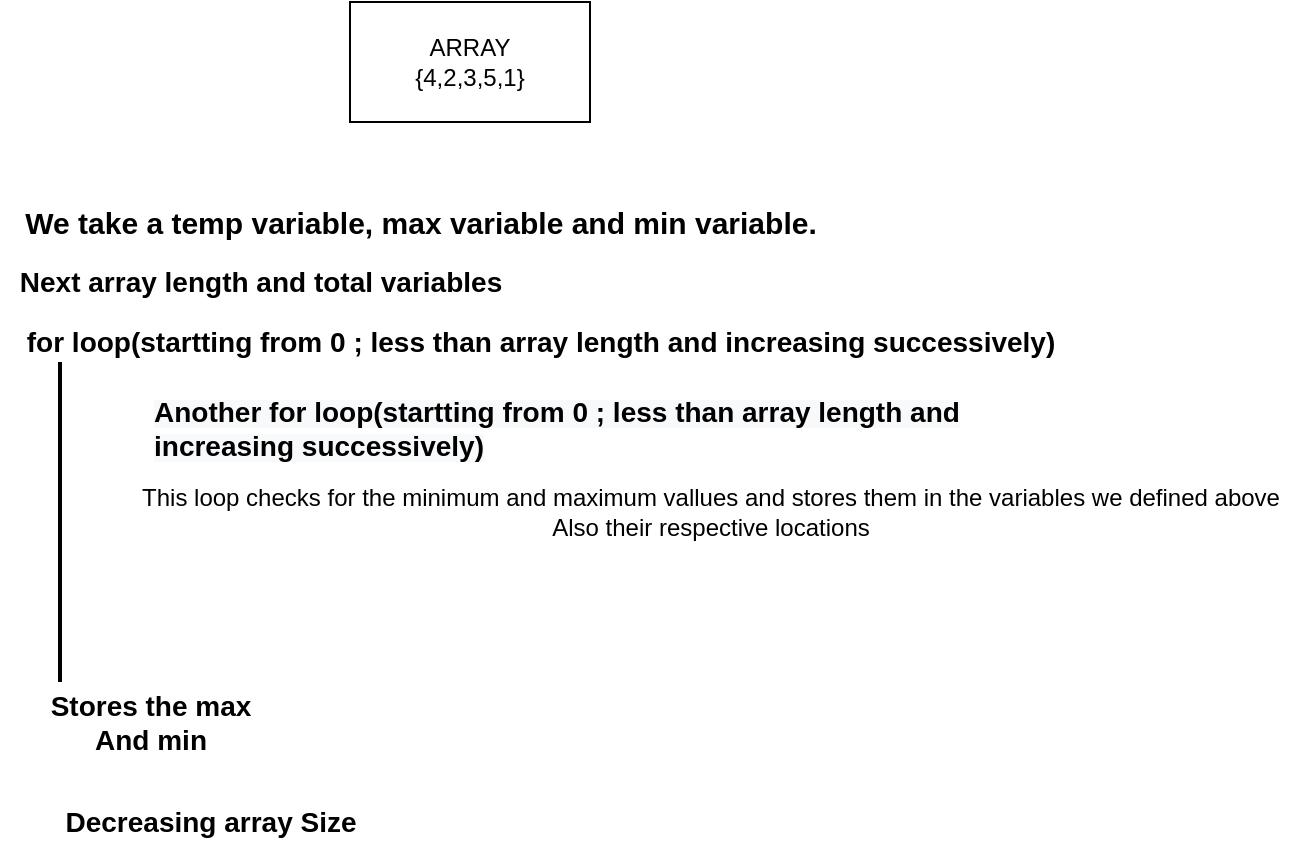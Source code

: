 <mxfile version="14.3.1" type="github">
  <diagram id="8TOZ0ANMqXuZlfHcByU6" name="Page-1">
    <mxGraphModel dx="942" dy="582" grid="1" gridSize="10" guides="1" tooltips="1" connect="1" arrows="1" fold="1" page="1" pageScale="1" pageWidth="827" pageHeight="1169" math="0" shadow="0">
      <root>
        <mxCell id="0" />
        <mxCell id="1" parent="0" />
        <mxCell id="tQD5B4Otmv4WHuCxdzGK-1" value="ARRAY&lt;br&gt;{4,2,3,5,1}" style="rounded=0;whiteSpace=wrap;html=1;" parent="1" vertex="1">
          <mxGeometry x="310" y="20" width="120" height="60" as="geometry" />
        </mxCell>
        <mxCell id="tQD5B4Otmv4WHuCxdzGK-2" value="&lt;b&gt;&lt;font style=&quot;font-size: 15px&quot;&gt;We take a temp variable, max variable and min variable.&lt;/font&gt;&lt;/b&gt;" style="text;html=1;align=center;verticalAlign=middle;resizable=0;points=[];autosize=1;" parent="1" vertex="1">
          <mxGeometry x="140" y="120" width="410" height="20" as="geometry" />
        </mxCell>
        <mxCell id="tQD5B4Otmv4WHuCxdzGK-3" value="&lt;font style=&quot;font-size: 14px&quot;&gt;&lt;b&gt;Next array length and total variables&lt;/b&gt;&lt;/font&gt;" style="text;html=1;align=center;verticalAlign=middle;resizable=0;points=[];autosize=1;" parent="1" vertex="1">
          <mxGeometry x="135" y="150" width="260" height="20" as="geometry" />
        </mxCell>
        <mxCell id="tQD5B4Otmv4WHuCxdzGK-4" value="&lt;font size=&quot;1&quot;&gt;&lt;b style=&quot;font-size: 14px&quot;&gt;for loop(startting from 0 ; less than array length and increasing successively)&lt;/b&gt;&lt;/font&gt;" style="text;html=1;align=center;verticalAlign=middle;resizable=0;points=[];autosize=1;" parent="1" vertex="1">
          <mxGeometry x="140" y="180" width="530" height="20" as="geometry" />
        </mxCell>
        <mxCell id="tQD5B4Otmv4WHuCxdzGK-6" value="This loop checks for the minimum and maximum vallues and stores them in the variables we defined above&lt;br&gt;Also their respective locations" style="text;html=1;align=center;verticalAlign=middle;resizable=0;points=[];autosize=1;" parent="1" vertex="1">
          <mxGeometry x="200" y="260" width="580" height="30" as="geometry" />
        </mxCell>
        <mxCell id="tQD5B4Otmv4WHuCxdzGK-5" value="&lt;span style=&quot;color: rgb(0 , 0 , 0) ; font-family: &amp;#34;helvetica&amp;#34; ; font-style: normal ; letter-spacing: normal ; text-align: center ; text-indent: 0px ; text-transform: none ; word-spacing: 0px ; background-color: rgb(248 , 249 , 250) ; display: inline ; float: none&quot;&gt;&lt;font size=&quot;1&quot;&gt;&lt;b style=&quot;font-size: 14px&quot;&gt;Another for loop(startting from 0 ; less than array length and increasing successively)&lt;/b&gt;&lt;/font&gt;&lt;/span&gt;" style="text;whiteSpace=wrap;html=1;" parent="1" vertex="1">
          <mxGeometry x="210" y="210" width="430" height="30" as="geometry" />
        </mxCell>
        <mxCell id="tQD5B4Otmv4WHuCxdzGK-12" value="" style="shape=flexArrow;endArrow=classic;html=1;" parent="1" target="tQD5B4Otmv4WHuCxdzGK-5" edge="1">
          <mxGeometry width="50" height="50" relative="1" as="geometry">
            <mxPoint x="360" y="240" as="sourcePoint" />
            <mxPoint x="410" y="190" as="targetPoint" />
            <Array as="points" />
          </mxGeometry>
        </mxCell>
        <mxCell id="tQD5B4Otmv4WHuCxdzGK-16" value="" style="line;strokeWidth=2;direction=south;html=1;" parent="1" vertex="1">
          <mxGeometry x="160" y="200" width="10" height="160" as="geometry" />
        </mxCell>
        <mxCell id="tQD5B4Otmv4WHuCxdzGK-17" value="&lt;font style=&quot;font-size: 14px&quot;&gt;&lt;b&gt;Stores the max&lt;br&gt;And min&lt;br&gt;&lt;/b&gt;&lt;/font&gt;" style="text;html=1;align=center;verticalAlign=middle;resizable=0;points=[];autosize=1;" parent="1" vertex="1">
          <mxGeometry x="150" y="360" width="120" height="40" as="geometry" />
        </mxCell>
        <mxCell id="clSINEqiU_Z-F3-VeuVZ-1" value="&lt;b&gt;&lt;font style=&quot;font-size: 14px&quot;&gt;Decreasing array Size&lt;/font&gt;&lt;/b&gt;" style="text;html=1;align=center;verticalAlign=middle;resizable=0;points=[];autosize=1;" vertex="1" parent="1">
          <mxGeometry x="160" y="420" width="160" height="20" as="geometry" />
        </mxCell>
      </root>
    </mxGraphModel>
  </diagram>
</mxfile>
